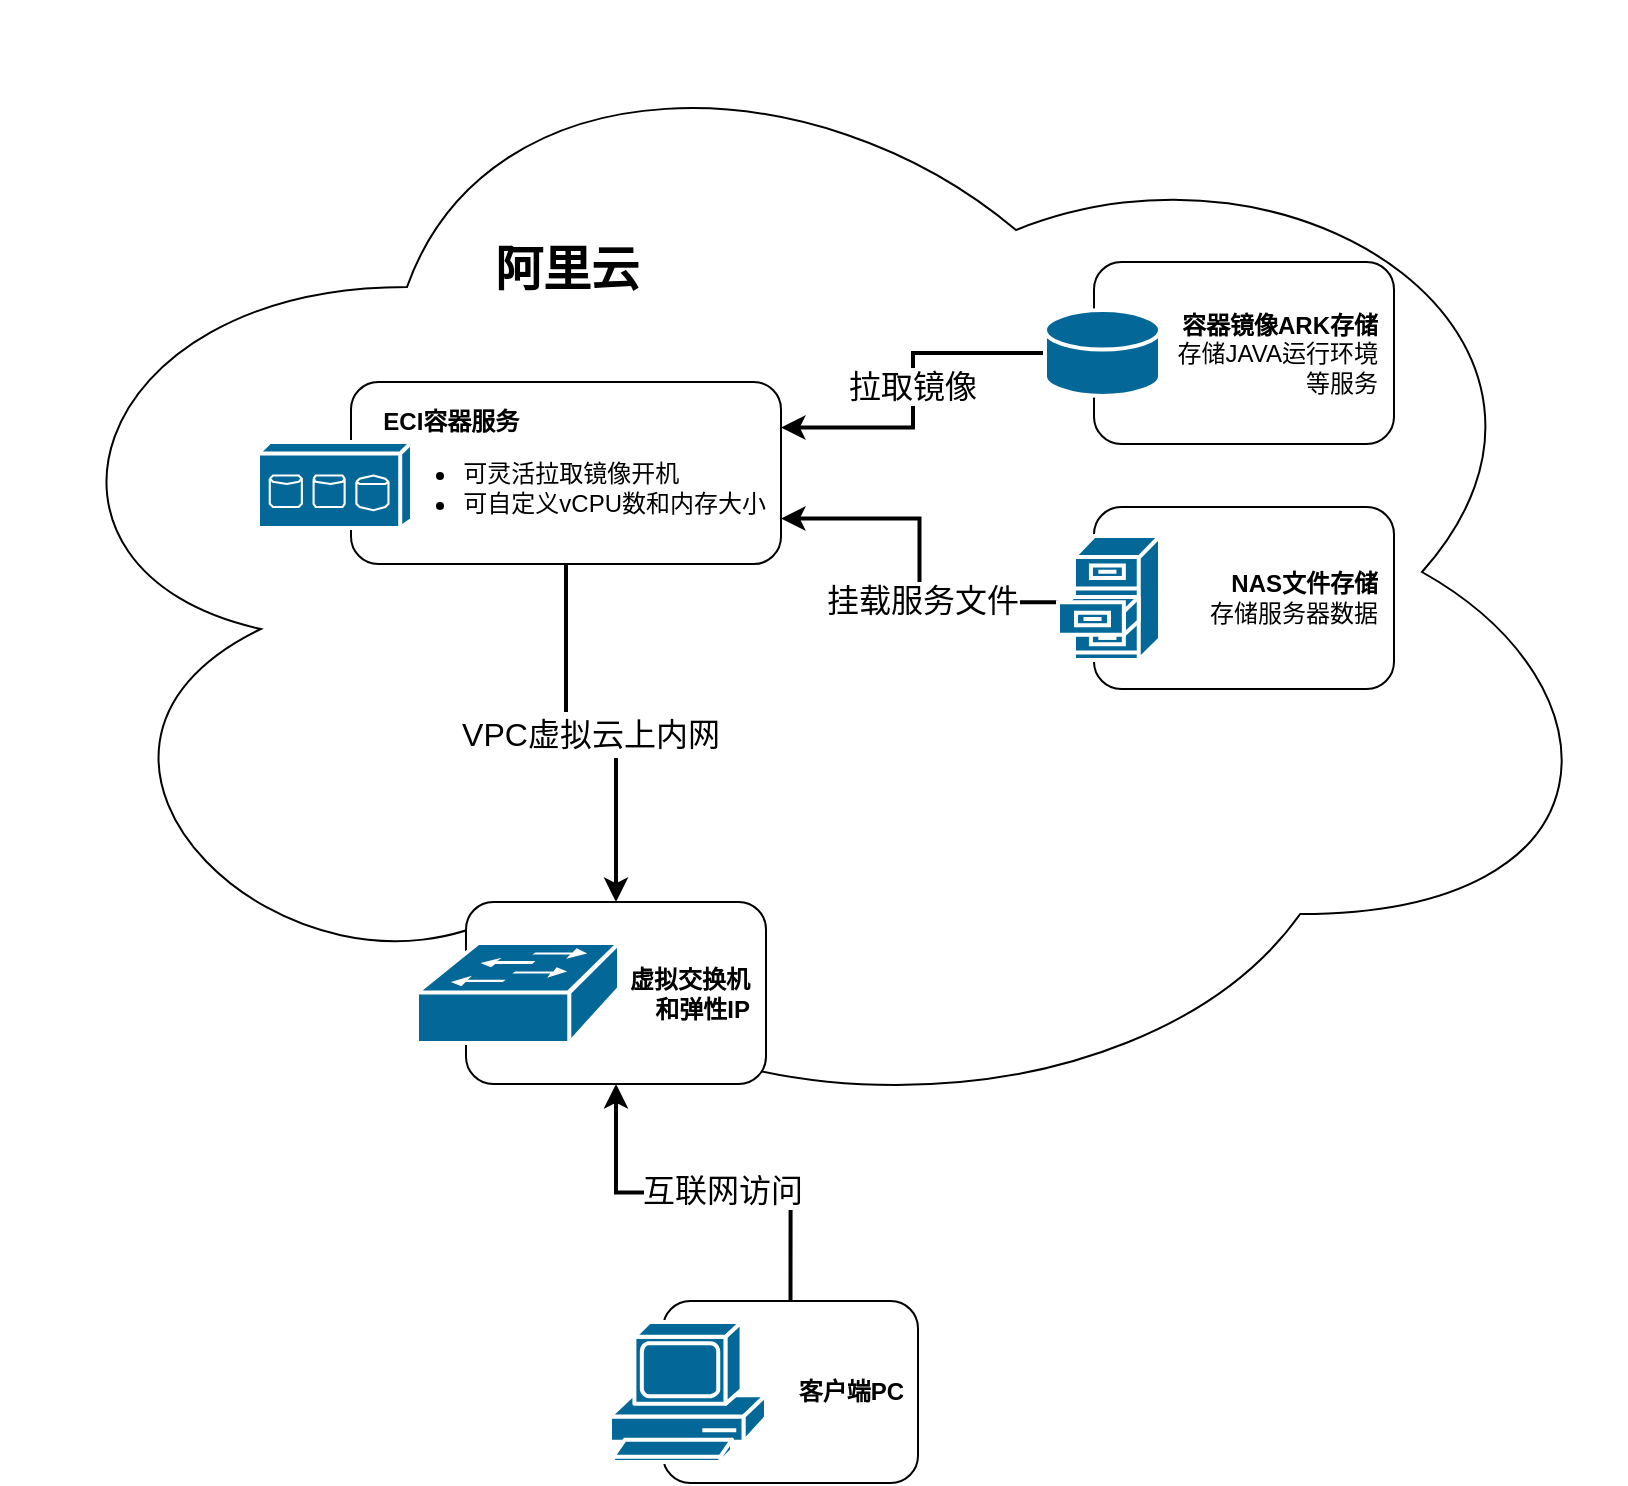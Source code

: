<mxfile version="21.6.9" type="github">
  <diagram name="Page-1" id="c37626ed-c26b-45fb-9056-f9ebc6bb27b6">
    <mxGraphModel dx="2462" dy="940" grid="1" gridSize="10" guides="1" tooltips="1" connect="1" arrows="1" fold="1" page="1" pageScale="1" pageWidth="1100" pageHeight="850" background="none" math="0" shadow="0">
      <root>
        <mxCell id="0" />
        <mxCell id="1" parent="0" />
        <mxCell id="1c7a67bf8fd3230f-14" value="" style="ellipse;shape=cloud;whiteSpace=wrap;html=1;rounded=0;shadow=0;comic=0;strokeWidth=1;fontFamily=Verdana;fontSize=12;movable=1;resizable=1;rotatable=1;deletable=1;editable=1;locked=0;connectable=1;" parent="1" vertex="1">
          <mxGeometry x="831.5" y="10" width="812" height="570" as="geometry" />
        </mxCell>
        <mxCell id="5kExlV9ypFH8rMDm1Jqy-5" value="阿里云" style="text;strokeColor=none;fillColor=none;html=1;fontSize=24;fontStyle=1;verticalAlign=middle;align=center;" vertex="1" parent="1">
          <mxGeometry x="1064" y="124" width="100" height="40" as="geometry" />
        </mxCell>
        <mxCell id="5kExlV9ypFH8rMDm1Jqy-7" value="&lt;div style=&quot;&quot;&gt;&lt;span style=&quot;background-color: initial;&quot;&gt;&lt;b&gt;NAS文件存储&lt;/b&gt;&lt;/span&gt;&lt;/div&gt;&lt;div style=&quot;&quot;&gt;存储服务器数据&lt;/div&gt;&lt;div style=&quot;&quot;&gt;&lt;/div&gt;" style="rounded=1;whiteSpace=wrap;html=1;align=right;spacing=8;" vertex="1" parent="1">
          <mxGeometry x="1378" y="262.5" width="150" height="91" as="geometry" />
        </mxCell>
        <mxCell id="5kExlV9ypFH8rMDm1Jqy-22" style="edgeStyle=orthogonalEdgeStyle;rounded=0;orthogonalLoop=1;jettySize=auto;html=1;exitX=0.5;exitY=0;exitDx=0;exitDy=0;strokeWidth=2;" edge="1" parent="1" source="5kExlV9ypFH8rMDm1Jqy-21" target="5kExlV9ypFH8rMDm1Jqy-10">
          <mxGeometry relative="1" as="geometry" />
        </mxCell>
        <mxCell id="5kExlV9ypFH8rMDm1Jqy-23" value="&lt;font style=&quot;font-size: 16px;&quot;&gt;互联网访问&lt;/font&gt;" style="edgeLabel;html=1;align=center;verticalAlign=middle;resizable=0;points=[];" vertex="1" connectable="0" parent="5kExlV9ypFH8rMDm1Jqy-22">
          <mxGeometry x="-0.09" y="-2" relative="1" as="geometry">
            <mxPoint as="offset" />
          </mxGeometry>
        </mxCell>
        <mxCell id="5kExlV9ypFH8rMDm1Jqy-10" value="&lt;div style=&quot;&quot;&gt;&lt;b&gt;虚拟交换机&lt;/b&gt;&lt;/div&gt;&lt;div style=&quot;&quot;&gt;&lt;b&gt;和弹性IP&lt;/b&gt;&lt;/div&gt;&lt;div style=&quot;&quot;&gt;&lt;/div&gt;" style="rounded=1;whiteSpace=wrap;html=1;align=right;spacing=8;" vertex="1" parent="1">
          <mxGeometry x="1064" y="460" width="150" height="91" as="geometry" />
        </mxCell>
        <mxCell id="5kExlV9ypFH8rMDm1Jqy-15" style="edgeStyle=orthogonalEdgeStyle;rounded=0;orthogonalLoop=1;jettySize=auto;html=1;exitX=0;exitY=0.535;exitDx=0;exitDy=0;exitPerimeter=0;entryX=1;entryY=0.75;entryDx=0;entryDy=0;strokeWidth=2;" edge="1" parent="1" source="5kExlV9ypFH8rMDm1Jqy-2" target="5kExlV9ypFH8rMDm1Jqy-14">
          <mxGeometry relative="1" as="geometry" />
        </mxCell>
        <mxCell id="5kExlV9ypFH8rMDm1Jqy-16" value="挂载服务文件" style="edgeLabel;html=1;align=center;verticalAlign=middle;resizable=0;points=[];fontSize=16;" vertex="1" connectable="0" parent="5kExlV9ypFH8rMDm1Jqy-15">
          <mxGeometry x="-0.212" y="-1" relative="1" as="geometry">
            <mxPoint as="offset" />
          </mxGeometry>
        </mxCell>
        <mxCell id="5kExlV9ypFH8rMDm1Jqy-2" value="" style="shape=mxgraph.cisco.storage.file_cabinet;sketch=0;html=1;pointerEvents=1;dashed=0;fillColor=#036897;strokeColor=#ffffff;strokeWidth=2;verticalLabelPosition=bottom;verticalAlign=top;align=center;outlineConnect=0;" vertex="1" parent="1">
          <mxGeometry x="1360" y="277" width="51" height="62" as="geometry" />
        </mxCell>
        <mxCell id="5kExlV9ypFH8rMDm1Jqy-3" value="" style="shape=mxgraph.cisco.switches.workgroup_switch;sketch=0;html=1;pointerEvents=1;dashed=0;fillColor=#036897;strokeColor=#ffffff;strokeWidth=2;verticalLabelPosition=bottom;verticalAlign=top;align=center;outlineConnect=0;" vertex="1" parent="1">
          <mxGeometry x="1039.5" y="480.5" width="101" height="50" as="geometry" />
        </mxCell>
        <mxCell id="5kExlV9ypFH8rMDm1Jqy-13" value="&lt;div style=&quot;&quot;&gt;&lt;b&gt;容器镜像ARK存储&lt;/b&gt;&lt;/div&gt;&lt;div style=&quot;&quot;&gt;存储JAVA运行&lt;span style=&quot;background-color: initial;&quot;&gt;环境&lt;/span&gt;&lt;/div&gt;&lt;div style=&quot;&quot;&gt;&lt;span style=&quot;background-color: initial;&quot;&gt;等服务&lt;/span&gt;&lt;/div&gt;&lt;div style=&quot;&quot;&gt;&lt;/div&gt;" style="rounded=1;whiteSpace=wrap;html=1;align=right;spacing=8;" vertex="1" parent="1">
          <mxGeometry x="1378" y="140" width="150" height="91" as="geometry" />
        </mxCell>
        <mxCell id="5kExlV9ypFH8rMDm1Jqy-17" style="edgeStyle=orthogonalEdgeStyle;rounded=0;orthogonalLoop=1;jettySize=auto;html=1;exitX=0;exitY=0.5;exitDx=0;exitDy=0;exitPerimeter=0;entryX=1;entryY=0.25;entryDx=0;entryDy=0;strokeWidth=2;" edge="1" parent="1" source="5kExlV9ypFH8rMDm1Jqy-8" target="5kExlV9ypFH8rMDm1Jqy-14">
          <mxGeometry relative="1" as="geometry" />
        </mxCell>
        <mxCell id="5kExlV9ypFH8rMDm1Jqy-18" value="&lt;font style=&quot;font-size: 16px;&quot;&gt;拉取镜像&lt;/font&gt;" style="edgeLabel;html=1;align=center;verticalAlign=middle;resizable=0;points=[];" vertex="1" connectable="0" parent="5kExlV9ypFH8rMDm1Jqy-17">
          <mxGeometry x="-0.029" y="-1" relative="1" as="geometry">
            <mxPoint as="offset" />
          </mxGeometry>
        </mxCell>
        <mxCell id="5kExlV9ypFH8rMDm1Jqy-8" value="" style="shape=mxgraph.cisco.storage.relational_database;sketch=0;html=1;pointerEvents=1;dashed=0;fillColor=#036897;strokeColor=#ffffff;strokeWidth=2;verticalLabelPosition=bottom;verticalAlign=top;align=center;outlineConnect=0;" vertex="1" parent="1">
          <mxGeometry x="1353.5" y="164" width="57.5" height="43" as="geometry" />
        </mxCell>
        <mxCell id="5kExlV9ypFH8rMDm1Jqy-19" style="edgeStyle=orthogonalEdgeStyle;rounded=0;orthogonalLoop=1;jettySize=auto;html=1;exitX=0.5;exitY=1;exitDx=0;exitDy=0;entryX=0.5;entryY=0;entryDx=0;entryDy=0;strokeWidth=2;" edge="1" parent="1" source="5kExlV9ypFH8rMDm1Jqy-14" target="5kExlV9ypFH8rMDm1Jqy-10">
          <mxGeometry relative="1" as="geometry" />
        </mxCell>
        <mxCell id="5kExlV9ypFH8rMDm1Jqy-20" value="&lt;font style=&quot;font-size: 16px;&quot;&gt;VPC虚拟云上内网&lt;/font&gt;" style="edgeLabel;html=1;align=center;verticalAlign=middle;resizable=0;points=[];fontSize=19;" vertex="1" connectable="0" parent="5kExlV9ypFH8rMDm1Jqy-19">
          <mxGeometry x="-0.005" relative="1" as="geometry">
            <mxPoint as="offset" />
          </mxGeometry>
        </mxCell>
        <mxCell id="5kExlV9ypFH8rMDm1Jqy-14" value="&lt;div style=&quot;text-align: left;&quot;&gt;&lt;b&gt;ECI容器服务&lt;/b&gt;&lt;/div&gt;&lt;div style=&quot;&quot;&gt;&lt;ul&gt;&lt;li style=&quot;text-align: left;&quot;&gt;可灵活拉取镜像开机&lt;/li&gt;&lt;li style=&quot;text-align: left;&quot;&gt;可自定义vCPU数和内存大小&lt;/li&gt;&lt;/ul&gt;&lt;/div&gt;&lt;div style=&quot;&quot;&gt;&lt;/div&gt;" style="rounded=1;whiteSpace=wrap;html=1;align=right;spacing=8;" vertex="1" parent="1">
          <mxGeometry x="1006.5" y="200" width="215" height="91" as="geometry" />
        </mxCell>
        <mxCell id="5kExlV9ypFH8rMDm1Jqy-9" value="" style="shape=mxgraph.cisco.storage.fc_storage;sketch=0;html=1;pointerEvents=1;dashed=0;fillColor=#036897;strokeColor=#ffffff;strokeWidth=2;verticalLabelPosition=bottom;verticalAlign=top;align=center;outlineConnect=0;" vertex="1" parent="1">
          <mxGeometry x="960" y="230" width="77" height="43" as="geometry" />
        </mxCell>
        <mxCell id="5kExlV9ypFH8rMDm1Jqy-21" value="&lt;div style=&quot;&quot;&gt;&lt;b&gt;客户端PC&lt;/b&gt;&lt;/div&gt;&lt;div style=&quot;&quot;&gt;&lt;/div&gt;" style="rounded=1;whiteSpace=wrap;html=1;align=right;spacing=8;" vertex="1" parent="1">
          <mxGeometry x="1162.5" y="659.5" width="127.5" height="91" as="geometry" />
        </mxCell>
        <mxCell id="5kExlV9ypFH8rMDm1Jqy-4" value="" style="shape=mxgraph.cisco.computers_and_peripherals.pc;sketch=0;html=1;pointerEvents=1;dashed=0;fillColor=#036897;strokeColor=#ffffff;strokeWidth=2;verticalLabelPosition=bottom;verticalAlign=top;align=center;outlineConnect=0;" vertex="1" parent="1">
          <mxGeometry x="1136" y="670" width="78" height="70" as="geometry" />
        </mxCell>
      </root>
    </mxGraphModel>
  </diagram>
</mxfile>
